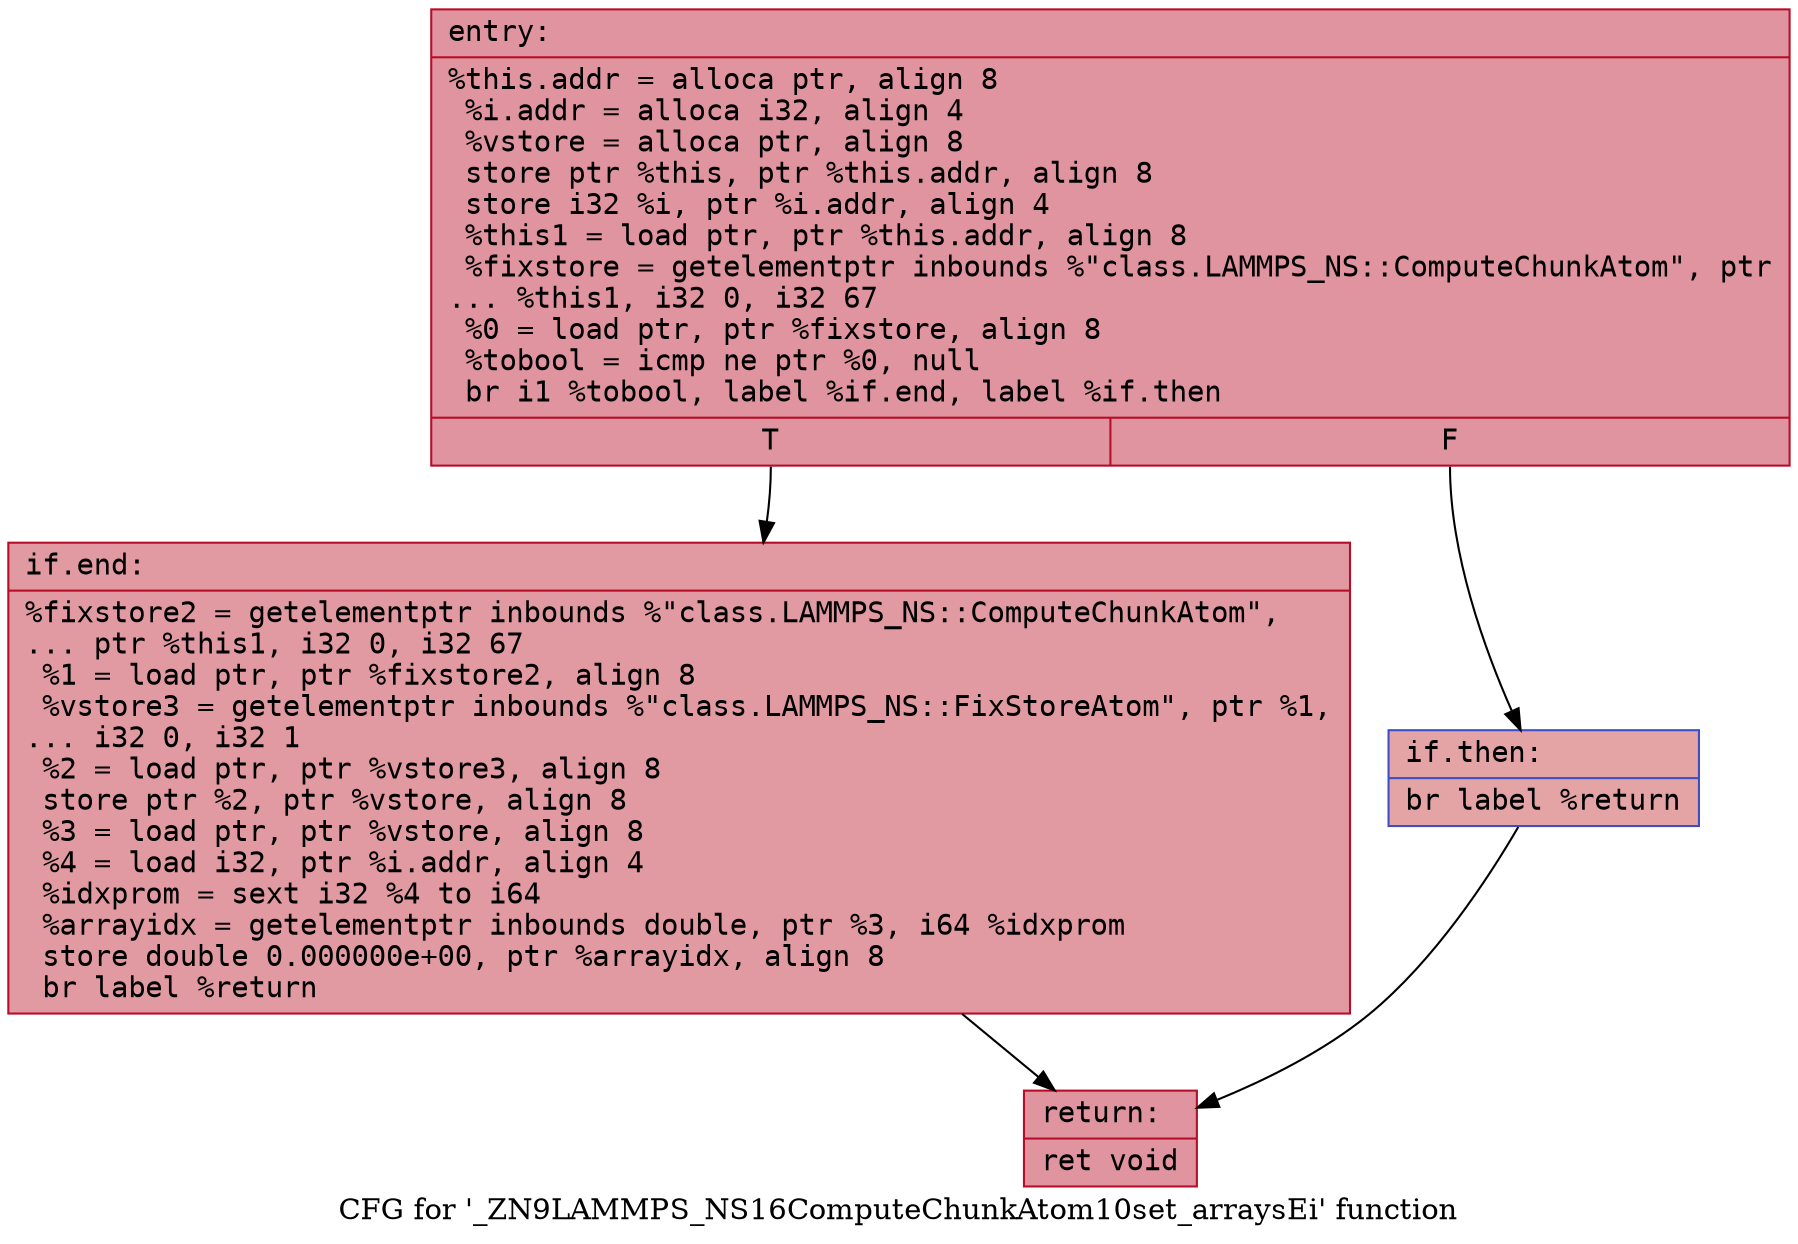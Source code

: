 digraph "CFG for '_ZN9LAMMPS_NS16ComputeChunkAtom10set_arraysEi' function" {
	label="CFG for '_ZN9LAMMPS_NS16ComputeChunkAtom10set_arraysEi' function";

	Node0x56369a911280 [shape=record,color="#b70d28ff", style=filled, fillcolor="#b70d2870" fontname="Courier",label="{entry:\l|  %this.addr = alloca ptr, align 8\l  %i.addr = alloca i32, align 4\l  %vstore = alloca ptr, align 8\l  store ptr %this, ptr %this.addr, align 8\l  store i32 %i, ptr %i.addr, align 4\l  %this1 = load ptr, ptr %this.addr, align 8\l  %fixstore = getelementptr inbounds %\"class.LAMMPS_NS::ComputeChunkAtom\", ptr\l... %this1, i32 0, i32 67\l  %0 = load ptr, ptr %fixstore, align 8\l  %tobool = icmp ne ptr %0, null\l  br i1 %tobool, label %if.end, label %if.then\l|{<s0>T|<s1>F}}"];
	Node0x56369a911280:s0 -> Node0x56369a911720[tooltip="entry -> if.end\nProbability 62.50%" ];
	Node0x56369a911280:s1 -> Node0x56369a911790[tooltip="entry -> if.then\nProbability 37.50%" ];
	Node0x56369a911790 [shape=record,color="#3d50c3ff", style=filled, fillcolor="#c32e3170" fontname="Courier",label="{if.then:\l|  br label %return\l}"];
	Node0x56369a911790 -> Node0x56369a9118b0[tooltip="if.then -> return\nProbability 100.00%" ];
	Node0x56369a911720 [shape=record,color="#b70d28ff", style=filled, fillcolor="#bb1b2c70" fontname="Courier",label="{if.end:\l|  %fixstore2 = getelementptr inbounds %\"class.LAMMPS_NS::ComputeChunkAtom\",\l... ptr %this1, i32 0, i32 67\l  %1 = load ptr, ptr %fixstore2, align 8\l  %vstore3 = getelementptr inbounds %\"class.LAMMPS_NS::FixStoreAtom\", ptr %1,\l... i32 0, i32 1\l  %2 = load ptr, ptr %vstore3, align 8\l  store ptr %2, ptr %vstore, align 8\l  %3 = load ptr, ptr %vstore, align 8\l  %4 = load i32, ptr %i.addr, align 4\l  %idxprom = sext i32 %4 to i64\l  %arrayidx = getelementptr inbounds double, ptr %3, i64 %idxprom\l  store double 0.000000e+00, ptr %arrayidx, align 8\l  br label %return\l}"];
	Node0x56369a911720 -> Node0x56369a9118b0[tooltip="if.end -> return\nProbability 100.00%" ];
	Node0x56369a9118b0 [shape=record,color="#b70d28ff", style=filled, fillcolor="#b70d2870" fontname="Courier",label="{return:\l|  ret void\l}"];
}
